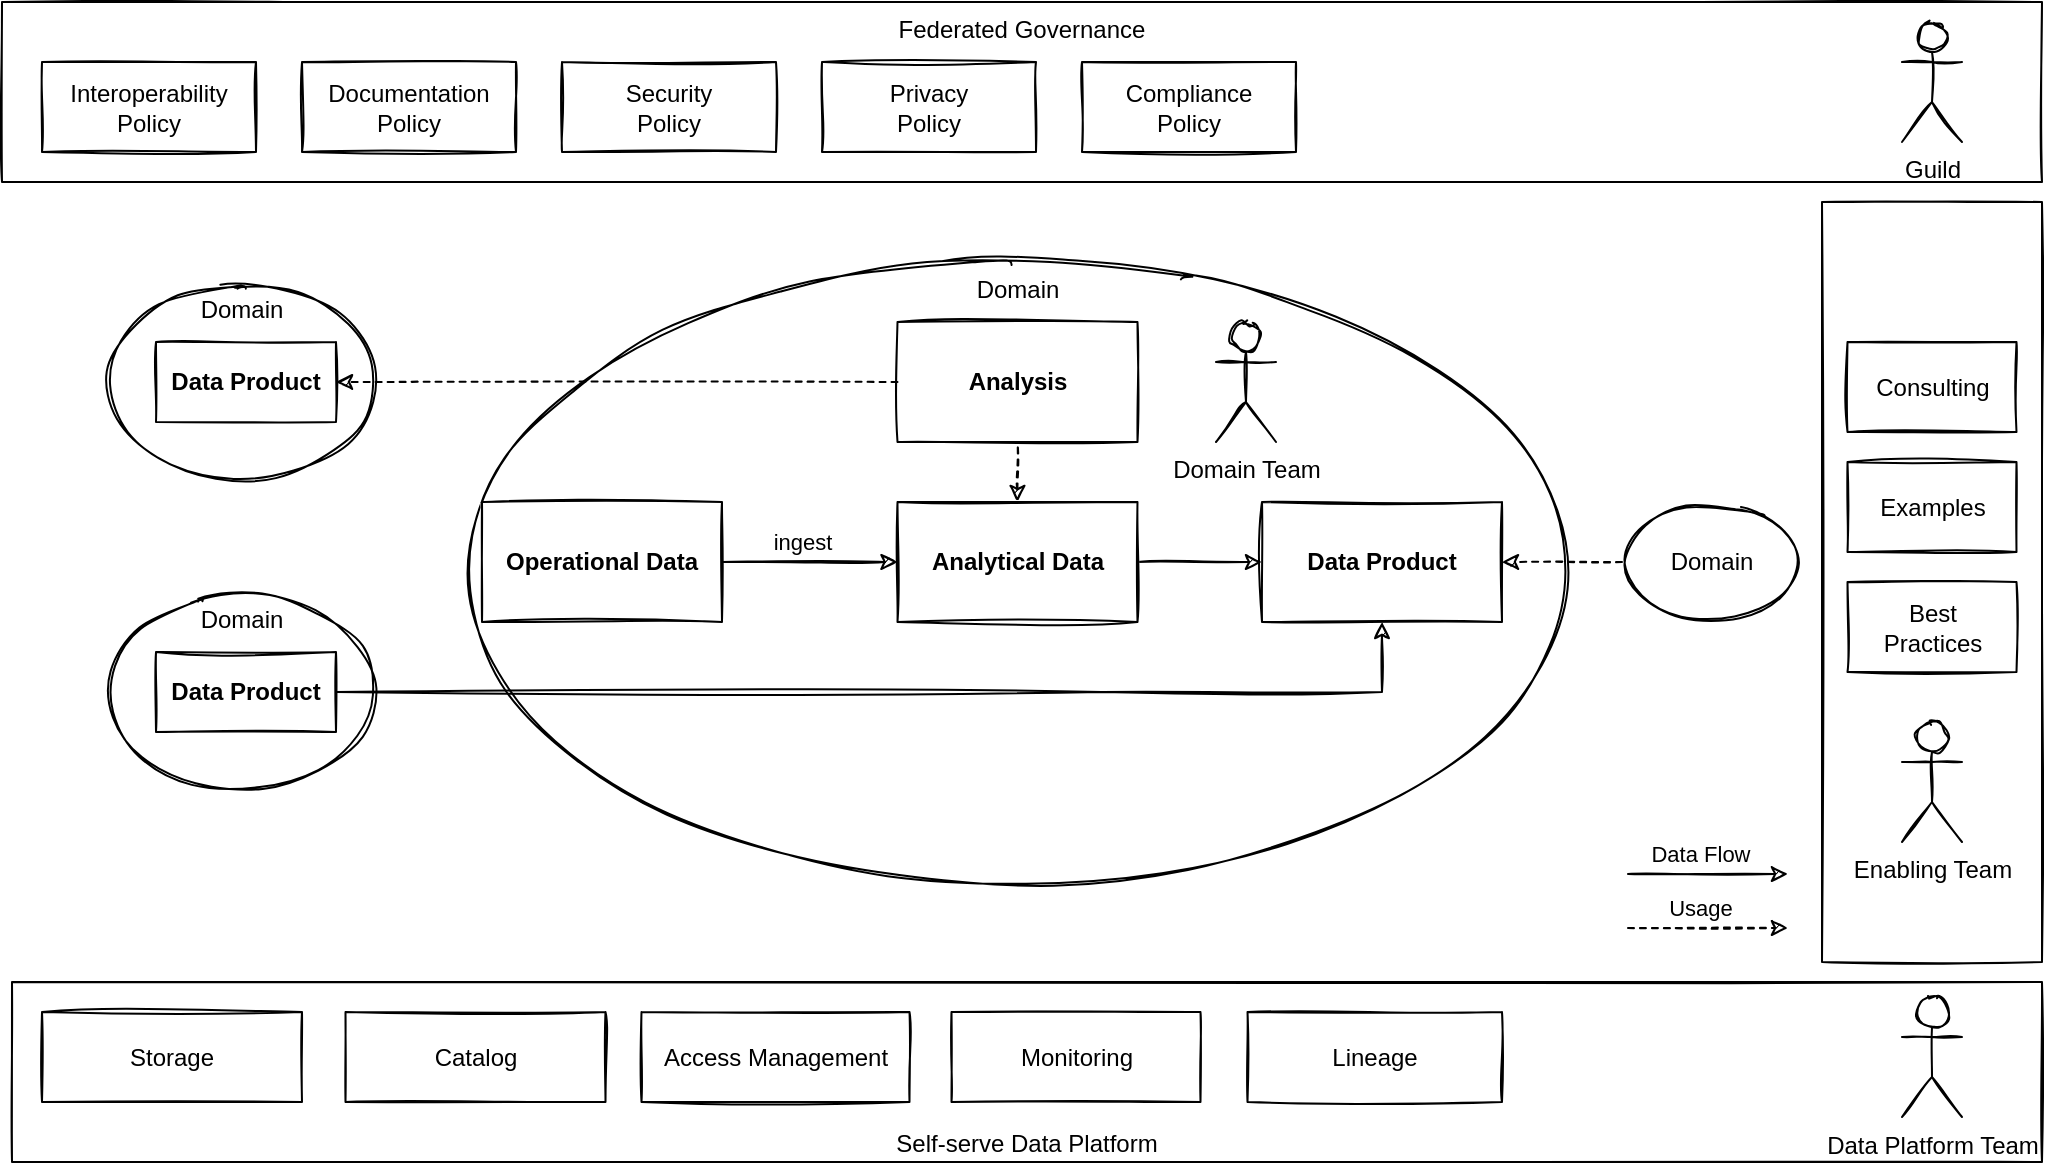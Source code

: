 <mxfile version="15.5.4" type="embed"><diagram id="DWjpSvbVxY2pOprUcE6g" name="Page-1"><mxGraphModel dx="1384" dy="711" grid="1" gridSize="10" guides="1" tooltips="1" connect="1" arrows="1" fold="1" page="1" pageScale="1" pageWidth="827" pageHeight="1169" math="0" shadow="0"><root><mxCell id="0"/><mxCell id="1" parent="0"/><mxCell id="WkdalmxvpJmTztUUumEF-71" value="" style="rounded=0;whiteSpace=wrap;html=1;verticalAlign=bottom;fillColor=none;sketch=1;" parent="1" vertex="1"><mxGeometry x="930" y="180" width="110" height="380" as="geometry"/></mxCell><mxCell id="WkdalmxvpJmTztUUumEF-8" value="Self-serve Data Platform" style="rounded=0;whiteSpace=wrap;html=1;verticalAlign=bottom;fillColor=none;sketch=1;" parent="1" vertex="1"><mxGeometry x="25" y="570" width="1015" height="90" as="geometry"/></mxCell><mxCell id="WkdalmxvpJmTztUUumEF-9" value="Federated Governance" style="rounded=0;whiteSpace=wrap;html=1;verticalAlign=top;fillColor=none;sketch=1;" parent="1" vertex="1"><mxGeometry x="20" y="80" width="1020" height="90" as="geometry"/></mxCell><mxCell id="WkdalmxvpJmTztUUumEF-10" value="Guild" style="shape=umlActor;verticalLabelPosition=bottom;verticalAlign=top;html=1;outlineConnect=0;sketch=1;" parent="1" vertex="1"><mxGeometry x="970" y="90" width="30" height="60" as="geometry"/></mxCell><mxCell id="WkdalmxvpJmTztUUumEF-12" value="Data Platform Team" style="shape=umlActor;verticalLabelPosition=bottom;verticalAlign=top;html=1;outlineConnect=0;sketch=1;" parent="1" vertex="1"><mxGeometry x="970" y="577.5" width="30" height="60" as="geometry"/></mxCell><mxCell id="WkdalmxvpJmTztUUumEF-27" value="Compliance&lt;br&gt;Policy" style="rounded=0;whiteSpace=wrap;html=1;sketch=1;" parent="1" vertex="1"><mxGeometry x="560" y="110" width="107" height="45" as="geometry"/></mxCell><mxCell id="WkdalmxvpJmTztUUumEF-34" value="Catalog" style="rounded=0;whiteSpace=wrap;html=1;sketch=1;" parent="1" vertex="1"><mxGeometry x="191.75" y="585" width="130" height="45" as="geometry"/></mxCell><mxCell id="WkdalmxvpJmTztUUumEF-35" value="Access Management" style="rounded=0;whiteSpace=wrap;html=1;sketch=1;" parent="1" vertex="1"><mxGeometry x="339.75" y="585" width="134" height="45" as="geometry"/></mxCell><mxCell id="WkdalmxvpJmTztUUumEF-46" value="Lineage" style="rounded=0;whiteSpace=wrap;html=1;sketch=1;" parent="1" vertex="1"><mxGeometry x="642.75" y="585" width="127.25" height="45" as="geometry"/></mxCell><mxCell id="WkdalmxvpJmTztUUumEF-48" value="Monitoring" style="rounded=0;whiteSpace=wrap;html=1;sketch=1;" parent="1" vertex="1"><mxGeometry x="494.75" y="585" width="124.5" height="45" as="geometry"/></mxCell><mxCell id="WkdalmxvpJmTztUUumEF-56" value="Interoperability&lt;br&gt;Policy" style="rounded=0;whiteSpace=wrap;html=1;sketch=1;" parent="1" vertex="1"><mxGeometry x="40" y="110" width="107" height="45" as="geometry"/></mxCell><mxCell id="WkdalmxvpJmTztUUumEF-57" value="Documentation&lt;br&gt;Policy" style="rounded=0;whiteSpace=wrap;html=1;sketch=1;" parent="1" vertex="1"><mxGeometry x="170" y="110" width="107" height="45" as="geometry"/></mxCell><mxCell id="WkdalmxvpJmTztUUumEF-58" value="Security&lt;br&gt;Policy" style="rounded=0;whiteSpace=wrap;html=1;sketch=1;" parent="1" vertex="1"><mxGeometry x="300" y="110" width="107" height="45" as="geometry"/></mxCell><mxCell id="WkdalmxvpJmTztUUumEF-69" value="Enabling Team" style="shape=umlActor;verticalLabelPosition=bottom;verticalAlign=top;html=1;outlineConnect=0;sketch=1;" parent="1" vertex="1"><mxGeometry x="970" y="440" width="30" height="60" as="geometry"/></mxCell><mxCell id="WkdalmxvpJmTztUUumEF-70" value="Consulting" style="rounded=0;whiteSpace=wrap;html=1;sketch=1;" parent="1" vertex="1"><mxGeometry x="942.75" y="250" width="84.5" height="45" as="geometry"/></mxCell><mxCell id="WkdalmxvpJmTztUUumEF-72" value="Examples" style="rounded=0;whiteSpace=wrap;html=1;sketch=1;" parent="1" vertex="1"><mxGeometry x="942.75" y="310" width="84.5" height="45" as="geometry"/></mxCell><mxCell id="17" value="Domain" style="ellipse;whiteSpace=wrap;html=1;verticalAlign=top;fillColor=none;sketch=1;" parent="1" vertex="1"><mxGeometry x="240" y="210" width="575.5" height="310" as="geometry"/></mxCell><mxCell id="18" value="Analysis" style="rounded=0;whiteSpace=wrap;html=1;fontStyle=1;sketch=1;" parent="1" vertex="1"><mxGeometry x="467.75" y="240" width="120" height="60" as="geometry"/></mxCell><mxCell id="19" style="rounded=0;orthogonalLoop=1;jettySize=auto;html=1;exitX=0.5;exitY=0;exitDx=0;exitDy=0;startArrow=classic;startFill=1;endArrow=none;endFill=0;dashed=1;sketch=1;" parent="1" source="22" target="18" edge="1"><mxGeometry relative="1" as="geometry"/></mxCell><mxCell id="20" style="rounded=0;orthogonalLoop=1;jettySize=auto;html=1;entryX=0;entryY=0.5;entryDx=0;entryDy=0;sketch=1;" parent="1" source="22" target="24" edge="1"><mxGeometry relative="1" as="geometry"><mxPoint x="635.5" y="410" as="targetPoint"/></mxGeometry></mxCell><mxCell id="21" value="" style="edgeStyle=orthogonalEdgeStyle;rounded=0;orthogonalLoop=1;jettySize=auto;html=1;startArrow=classic;startFill=1;endArrow=none;endFill=0;sketch=1;" parent="1" source="22" target="23" edge="1"><mxGeometry relative="1" as="geometry"/></mxCell><mxCell id="35" value="ingest" style="edgeLabel;html=1;align=center;verticalAlign=middle;resizable=0;points=[];sketch=1;" parent="21" vertex="1" connectable="0"><mxGeometry x="-0.071" y="2" relative="1" as="geometry"><mxPoint x="-7" y="-12" as="offset"/></mxGeometry></mxCell><mxCell id="22" value="Analytical Data" style="rounded=0;whiteSpace=wrap;html=1;fontStyle=1;sketch=1;" parent="1" vertex="1"><mxGeometry x="467.75" y="330" width="120" height="60" as="geometry"/></mxCell><mxCell id="23" value="Operational Data" style="rounded=0;whiteSpace=wrap;html=1;fontStyle=1;sketch=1;" parent="1" vertex="1"><mxGeometry x="260" y="330" width="120" height="60" as="geometry"/></mxCell><mxCell id="24" value="Data Product" style="rounded=0;whiteSpace=wrap;html=1;fontStyle=1;sketch=1;" parent="1" vertex="1"><mxGeometry x="650" y="330" width="120" height="60" as="geometry"/></mxCell><mxCell id="25" value="Domain" style="ellipse;whiteSpace=wrap;html=1;verticalAlign=middle;sketch=1;" parent="1" vertex="1"><mxGeometry x="830" y="330" width="90" height="60" as="geometry"/></mxCell><mxCell id="26" style="rounded=0;orthogonalLoop=1;jettySize=auto;html=1;entryX=1;entryY=0.5;entryDx=0;entryDy=0;startArrow=none;startFill=0;endArrow=classic;endFill=1;exitX=0;exitY=0.5;exitDx=0;exitDy=0;dashed=1;sketch=1;" parent="1" source="25" target="24" edge="1"><mxGeometry relative="1" as="geometry"><mxPoint x="875.5" y="360" as="sourcePoint"/></mxGeometry></mxCell><mxCell id="27" value="Domain" style="ellipse;whiteSpace=wrap;html=1;verticalAlign=top;sketch=1;" parent="1" vertex="1"><mxGeometry x="70" y="220" width="140" height="100" as="geometry"/></mxCell><mxCell id="28" value="Data Product" style="rounded=0;whiteSpace=wrap;html=1;fontStyle=1;sketch=1;" parent="1" vertex="1"><mxGeometry x="97" y="250" width="90" height="40" as="geometry"/></mxCell><mxCell id="29" style="rounded=0;orthogonalLoop=1;jettySize=auto;html=1;startArrow=none;startFill=0;endArrow=classic;endFill=1;exitX=0;exitY=0.5;exitDx=0;exitDy=0;entryX=1;entryY=0.5;entryDx=0;entryDy=0;dashed=1;sketch=1;" parent="1" source="18" target="28" edge="1"><mxGeometry relative="1" as="geometry"><mxPoint x="605.5" y="415" as="sourcePoint"/><mxPoint x="230" y="280" as="targetPoint"/></mxGeometry></mxCell><mxCell id="30" value="Domain" style="ellipse;whiteSpace=wrap;html=1;verticalAlign=top;sketch=1;" parent="1" vertex="1"><mxGeometry x="70" y="375" width="140" height="100" as="geometry"/></mxCell><mxCell id="31" value="Data Product" style="rounded=0;whiteSpace=wrap;html=1;fontStyle=1;sketch=1;" parent="1" vertex="1"><mxGeometry x="97" y="405" width="90" height="40" as="geometry"/></mxCell><mxCell id="32" style="rounded=0;orthogonalLoop=1;jettySize=auto;html=1;entryX=1;entryY=0.5;entryDx=0;entryDy=0;startArrow=classic;startFill=1;endArrow=none;endFill=0;exitX=0.5;exitY=1;exitDx=0;exitDy=0;sketch=1;" parent="1" source="24" target="31" edge="1"><mxGeometry relative="1" as="geometry"><mxPoint x="322.5" y="560" as="sourcePoint"/><mxPoint x="135.5" y="510" as="targetPoint"/><Array as="points"><mxPoint x="710" y="425"/><mxPoint x="570" y="425"/></Array></mxGeometry></mxCell><mxCell id="33" value="Domain Team" style="shape=umlActor;verticalLabelPosition=bottom;verticalAlign=top;html=1;outlineConnect=0;sketch=1;" parent="1" vertex="1"><mxGeometry x="627" y="240" width="30" height="60" as="geometry"/></mxCell><mxCell id="34" value="Storage" style="rounded=0;whiteSpace=wrap;html=1;sketch=1;" parent="1" vertex="1"><mxGeometry x="40" y="585" width="130" height="45" as="geometry"/></mxCell><mxCell id="36" value="Privacy&lt;br&gt;Policy" style="rounded=0;whiteSpace=wrap;html=1;sketch=1;" parent="1" vertex="1"><mxGeometry x="430" y="110" width="107" height="45" as="geometry"/></mxCell><mxCell id="39" value="Best&lt;br&gt;Practices" style="rounded=0;whiteSpace=wrap;html=1;sketch=1;" parent="1" vertex="1"><mxGeometry x="942.75" y="370" width="84.5" height="45" as="geometry"/></mxCell><mxCell id="40" style="rounded=0;orthogonalLoop=1;jettySize=auto;html=1;sketch=1;" parent="1" edge="1"><mxGeometry relative="1" as="geometry"><mxPoint x="913" y="516" as="targetPoint"/><mxPoint x="833" y="516" as="sourcePoint"/></mxGeometry></mxCell><mxCell id="41" value="Data Flow" style="edgeLabel;html=1;align=center;verticalAlign=middle;resizable=0;points=[];sketch=1;" parent="40" vertex="1" connectable="0"><mxGeometry x="-0.229" relative="1" as="geometry"><mxPoint x="5" y="-10" as="offset"/></mxGeometry></mxCell><mxCell id="42" style="rounded=0;orthogonalLoop=1;jettySize=auto;html=1;dashed=1;sketch=1;" parent="1" edge="1"><mxGeometry relative="1" as="geometry"><mxPoint x="913" y="543" as="targetPoint"/><mxPoint x="833" y="543" as="sourcePoint"/></mxGeometry></mxCell><mxCell id="43" value="Usage" style="edgeLabel;html=1;align=center;verticalAlign=middle;resizable=0;points=[];sketch=1;" parent="42" vertex="1" connectable="0"><mxGeometry x="-0.229" relative="1" as="geometry"><mxPoint x="5" y="-10" as="offset"/></mxGeometry></mxCell></root></mxGraphModel></diagram></mxfile>